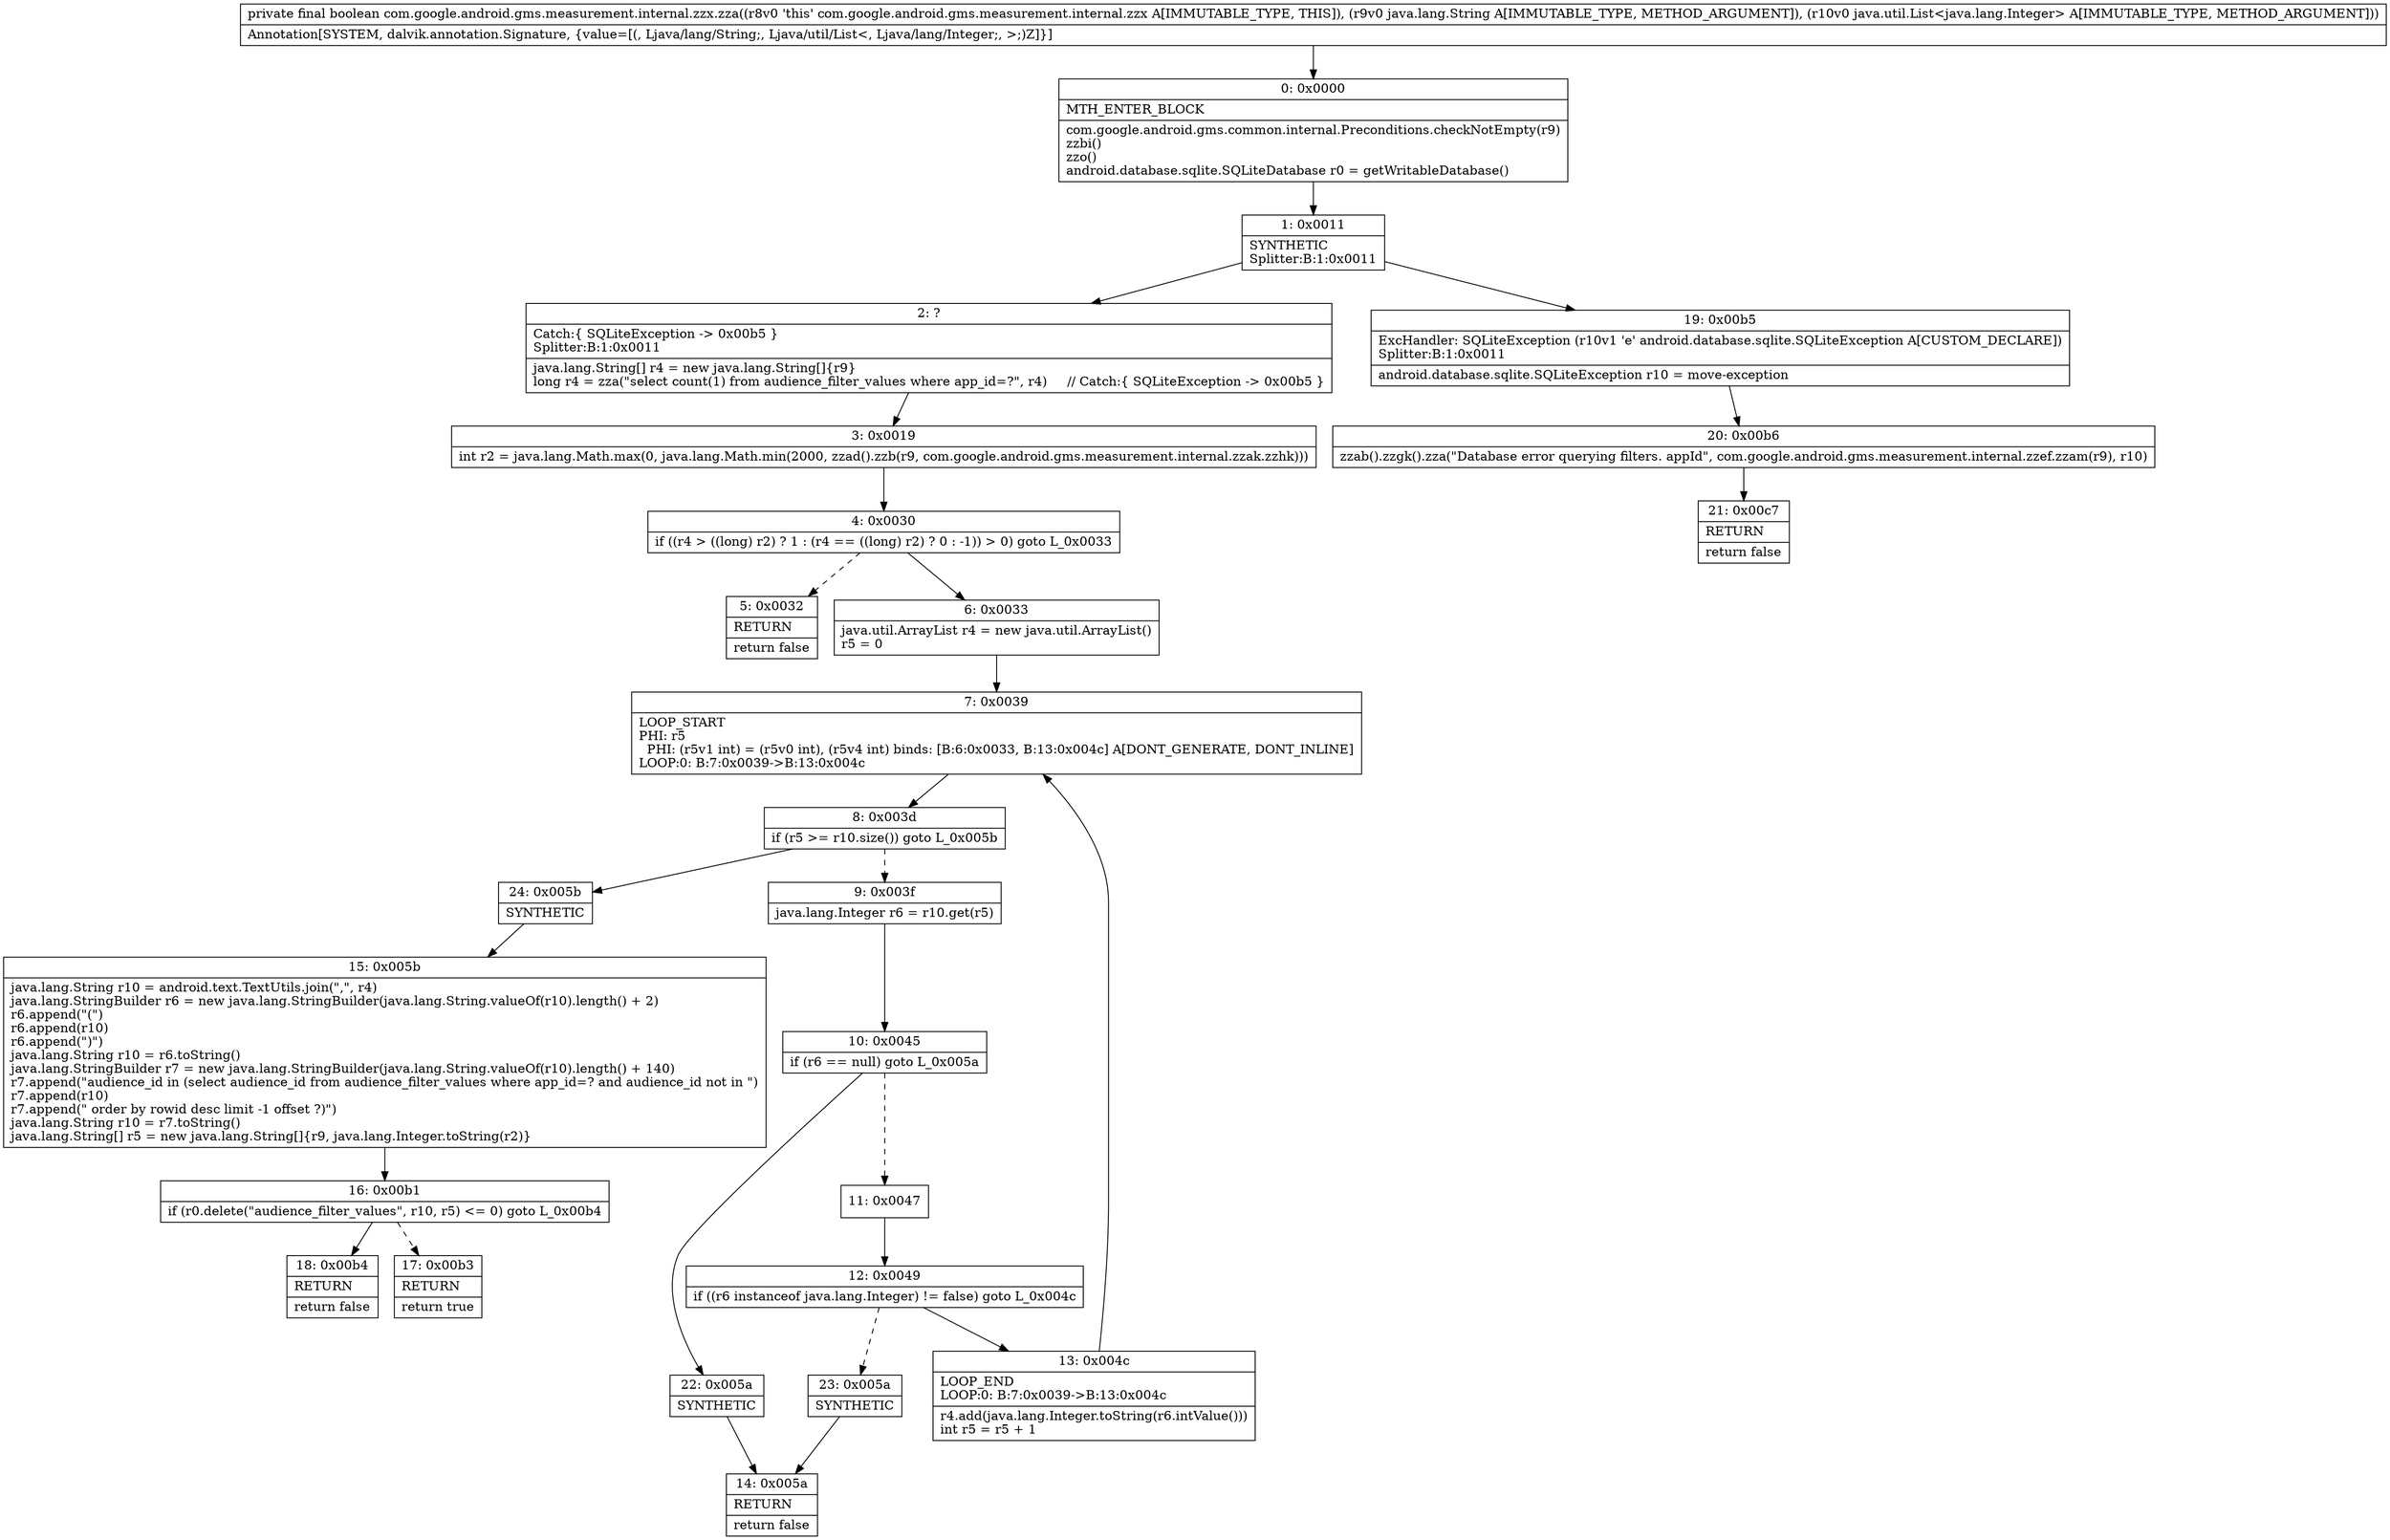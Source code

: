 digraph "CFG forcom.google.android.gms.measurement.internal.zzx.zza(Ljava\/lang\/String;Ljava\/util\/List;)Z" {
Node_0 [shape=record,label="{0\:\ 0x0000|MTH_ENTER_BLOCK\l|com.google.android.gms.common.internal.Preconditions.checkNotEmpty(r9)\lzzbi()\lzzo()\landroid.database.sqlite.SQLiteDatabase r0 = getWritableDatabase()\l}"];
Node_1 [shape=record,label="{1\:\ 0x0011|SYNTHETIC\lSplitter:B:1:0x0011\l}"];
Node_2 [shape=record,label="{2\:\ ?|Catch:\{ SQLiteException \-\> 0x00b5 \}\lSplitter:B:1:0x0011\l|java.lang.String[] r4 = new java.lang.String[]\{r9\}\llong r4 = zza(\"select count(1) from audience_filter_values where app_id=?\", r4)     \/\/ Catch:\{ SQLiteException \-\> 0x00b5 \}\l}"];
Node_3 [shape=record,label="{3\:\ 0x0019|int r2 = java.lang.Math.max(0, java.lang.Math.min(2000, zzad().zzb(r9, com.google.android.gms.measurement.internal.zzak.zzhk)))\l}"];
Node_4 [shape=record,label="{4\:\ 0x0030|if ((r4 \> ((long) r2) ? 1 : (r4 == ((long) r2) ? 0 : \-1)) \> 0) goto L_0x0033\l}"];
Node_5 [shape=record,label="{5\:\ 0x0032|RETURN\l|return false\l}"];
Node_6 [shape=record,label="{6\:\ 0x0033|java.util.ArrayList r4 = new java.util.ArrayList()\lr5 = 0\l}"];
Node_7 [shape=record,label="{7\:\ 0x0039|LOOP_START\lPHI: r5 \l  PHI: (r5v1 int) = (r5v0 int), (r5v4 int) binds: [B:6:0x0033, B:13:0x004c] A[DONT_GENERATE, DONT_INLINE]\lLOOP:0: B:7:0x0039\-\>B:13:0x004c\l}"];
Node_8 [shape=record,label="{8\:\ 0x003d|if (r5 \>= r10.size()) goto L_0x005b\l}"];
Node_9 [shape=record,label="{9\:\ 0x003f|java.lang.Integer r6 = r10.get(r5)\l}"];
Node_10 [shape=record,label="{10\:\ 0x0045|if (r6 == null) goto L_0x005a\l}"];
Node_11 [shape=record,label="{11\:\ 0x0047}"];
Node_12 [shape=record,label="{12\:\ 0x0049|if ((r6 instanceof java.lang.Integer) != false) goto L_0x004c\l}"];
Node_13 [shape=record,label="{13\:\ 0x004c|LOOP_END\lLOOP:0: B:7:0x0039\-\>B:13:0x004c\l|r4.add(java.lang.Integer.toString(r6.intValue()))\lint r5 = r5 + 1\l}"];
Node_14 [shape=record,label="{14\:\ 0x005a|RETURN\l|return false\l}"];
Node_15 [shape=record,label="{15\:\ 0x005b|java.lang.String r10 = android.text.TextUtils.join(\",\", r4)\ljava.lang.StringBuilder r6 = new java.lang.StringBuilder(java.lang.String.valueOf(r10).length() + 2)\lr6.append(\"(\")\lr6.append(r10)\lr6.append(\")\")\ljava.lang.String r10 = r6.toString()\ljava.lang.StringBuilder r7 = new java.lang.StringBuilder(java.lang.String.valueOf(r10).length() + 140)\lr7.append(\"audience_id in (select audience_id from audience_filter_values where app_id=? and audience_id not in \")\lr7.append(r10)\lr7.append(\" order by rowid desc limit \-1 offset ?)\")\ljava.lang.String r10 = r7.toString()\ljava.lang.String[] r5 = new java.lang.String[]\{r9, java.lang.Integer.toString(r2)\}\l}"];
Node_16 [shape=record,label="{16\:\ 0x00b1|if (r0.delete(\"audience_filter_values\", r10, r5) \<= 0) goto L_0x00b4\l}"];
Node_17 [shape=record,label="{17\:\ 0x00b3|RETURN\l|return true\l}"];
Node_18 [shape=record,label="{18\:\ 0x00b4|RETURN\l|return false\l}"];
Node_19 [shape=record,label="{19\:\ 0x00b5|ExcHandler: SQLiteException (r10v1 'e' android.database.sqlite.SQLiteException A[CUSTOM_DECLARE])\lSplitter:B:1:0x0011\l|android.database.sqlite.SQLiteException r10 = move\-exception\l}"];
Node_20 [shape=record,label="{20\:\ 0x00b6|zzab().zzgk().zza(\"Database error querying filters. appId\", com.google.android.gms.measurement.internal.zzef.zzam(r9), r10)\l}"];
Node_21 [shape=record,label="{21\:\ 0x00c7|RETURN\l|return false\l}"];
Node_22 [shape=record,label="{22\:\ 0x005a|SYNTHETIC\l}"];
Node_23 [shape=record,label="{23\:\ 0x005a|SYNTHETIC\l}"];
Node_24 [shape=record,label="{24\:\ 0x005b|SYNTHETIC\l}"];
MethodNode[shape=record,label="{private final boolean com.google.android.gms.measurement.internal.zzx.zza((r8v0 'this' com.google.android.gms.measurement.internal.zzx A[IMMUTABLE_TYPE, THIS]), (r9v0 java.lang.String A[IMMUTABLE_TYPE, METHOD_ARGUMENT]), (r10v0 java.util.List\<java.lang.Integer\> A[IMMUTABLE_TYPE, METHOD_ARGUMENT]))  | Annotation[SYSTEM, dalvik.annotation.Signature, \{value=[(, Ljava\/lang\/String;, Ljava\/util\/List\<, Ljava\/lang\/Integer;, \>;)Z]\}]\l}"];
MethodNode -> Node_0;
Node_0 -> Node_1;
Node_1 -> Node_2;
Node_1 -> Node_19;
Node_2 -> Node_3;
Node_3 -> Node_4;
Node_4 -> Node_5[style=dashed];
Node_4 -> Node_6;
Node_6 -> Node_7;
Node_7 -> Node_8;
Node_8 -> Node_9[style=dashed];
Node_8 -> Node_24;
Node_9 -> Node_10;
Node_10 -> Node_11[style=dashed];
Node_10 -> Node_22;
Node_11 -> Node_12;
Node_12 -> Node_13;
Node_12 -> Node_23[style=dashed];
Node_13 -> Node_7;
Node_15 -> Node_16;
Node_16 -> Node_17[style=dashed];
Node_16 -> Node_18;
Node_19 -> Node_20;
Node_20 -> Node_21;
Node_22 -> Node_14;
Node_23 -> Node_14;
Node_24 -> Node_15;
}

